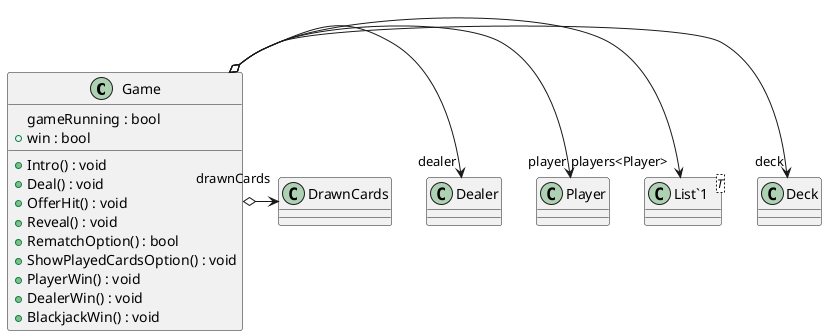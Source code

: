@startuml name
class Game {
    gameRunning : bool
    + win : bool
    + Intro() : void
    + Deal() : void
    + OfferHit() : void
    + Reveal() : void
    + RematchOption() : bool
    + ShowPlayedCardsOption() : void
    + PlayerWin() : void
    + DealerWin() : void
    + BlackjackWin() : void
}
class "List`1"<T> {
}
Game o-> "deck" Deck
Game o-> "players<Player>" "List`1"
Game o-> "player" Player
Game o-> "dealer" Dealer
Game o-> "drawnCards" DrawnCards
@enduml
@startuml
class DressedCard {
    + dress : string
    + DressedCard()
    + <<override>> GetCardString() : string
}
Card <|-- DressedCard
@enduml
@startuml
class DrawnCards {
    i : int = 1
    + RememberCard(card:Card) : void
    + ListPlayedCards() : void
}
class "Dictionary`2"<T1,T2> {
}
DrawnCards o-> "playedCards<int,Card>" "Dictionary`2"
@enduml
@startuml
class Deck {
    + Deck()
    + CreateDeck() : void
}
class "List`1"<T> {
}
class "Queue`1"<T> {
}
Deck o-> "deckOrder<Card>" "List`1"
Deck o-> "deckUnOrder<Card>" "Queue`1"
Deck o-> "random" Random
@enduml
@startuml
class Dealer {
    + Dealer()
}
Player <|-- Dealer
@enduml
@startuml
class Card {
    + value : int
    + suite : string
    + isAce : bool
    + <<virtual>> GetCardString() : string
}
@enduml
@startuml Ace
class Ace {
    + Ace()
    + <<override>> GetCardString() : string
}
DressedCard <|-- Ace
@enduml
